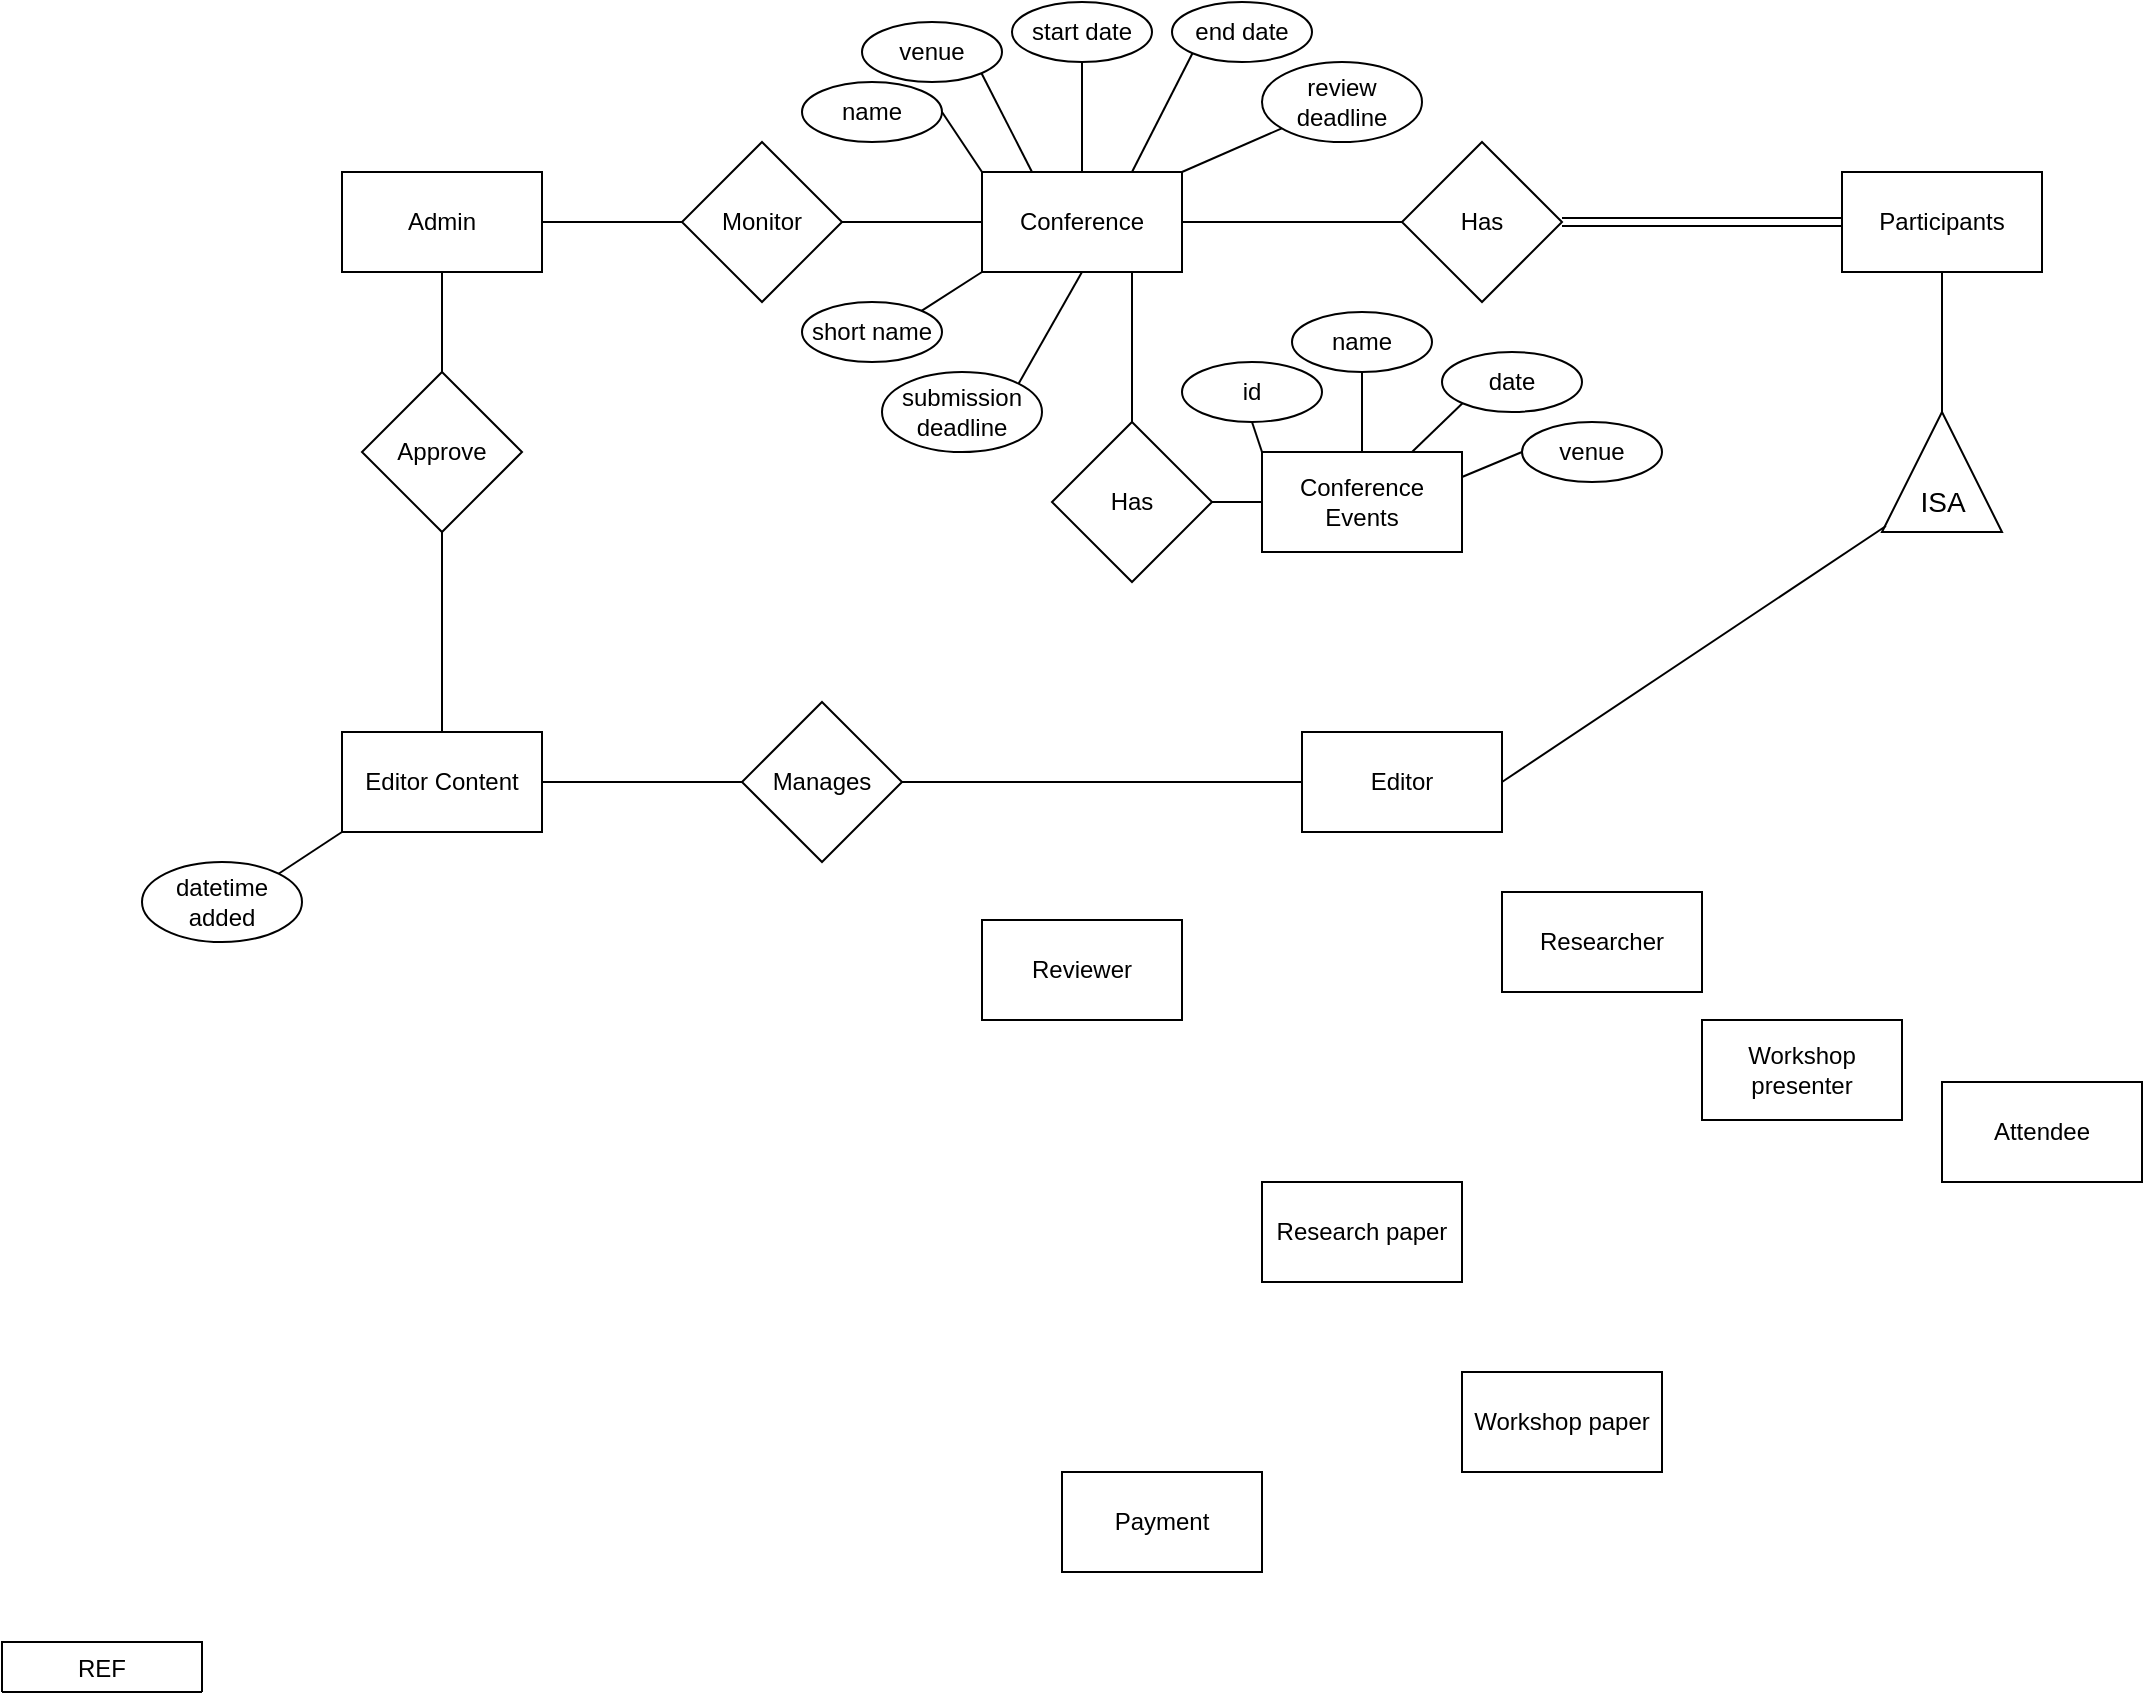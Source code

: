 <mxfile version="14.7.2" type="github">
  <diagram id="Xy-YRD0I97BFXgS-AllR" name="ER">
    <mxGraphModel dx="2062" dy="1154" grid="1" gridSize="10" guides="1" tooltips="1" connect="1" arrows="1" fold="1" page="1" pageScale="1" pageWidth="1169" pageHeight="827" math="0" shadow="0">
      <root>
        <mxCell id="0" />
        <mxCell id="1" parent="0" />
        <mxCell id="teGeM1OhoDAreC8bc_A--1" value="Participants" style="rounded=0;whiteSpace=wrap;html=1;" parent="1" vertex="1">
          <mxGeometry x="920" y="95" width="100" height="50" as="geometry" />
        </mxCell>
        <mxCell id="teGeM1OhoDAreC8bc_A--2" value="Research paper" style="rounded=0;whiteSpace=wrap;html=1;" parent="1" vertex="1">
          <mxGeometry x="630" y="600" width="100" height="50" as="geometry" />
        </mxCell>
        <mxCell id="teGeM1OhoDAreC8bc_A--3" value="Workshop paper" style="rounded=0;whiteSpace=wrap;html=1;" parent="1" vertex="1">
          <mxGeometry x="730" y="695" width="100" height="50" as="geometry" />
        </mxCell>
        <mxCell id="teGeM1OhoDAreC8bc_A--4" value="Reviewer" style="rounded=0;whiteSpace=wrap;html=1;" parent="1" vertex="1">
          <mxGeometry x="490" y="469" width="100" height="50" as="geometry" />
        </mxCell>
        <mxCell id="teGeM1OhoDAreC8bc_A--5" value="Conference" style="rounded=0;whiteSpace=wrap;html=1;" parent="1" vertex="1">
          <mxGeometry x="490" y="95" width="100" height="50" as="geometry" />
        </mxCell>
        <mxCell id="teGeM1OhoDAreC8bc_A--6" value="Admin" style="rounded=0;whiteSpace=wrap;html=1;" parent="1" vertex="1">
          <mxGeometry x="170" y="95" width="100" height="50" as="geometry" />
        </mxCell>
        <mxCell id="0rFZUuT9Uq02bBF6Id93-1" value="Researcher" style="rounded=0;whiteSpace=wrap;html=1;" vertex="1" parent="1">
          <mxGeometry x="750" y="455" width="100" height="50" as="geometry" />
        </mxCell>
        <mxCell id="0rFZUuT9Uq02bBF6Id93-2" value="Workshop presenter" style="rounded=0;whiteSpace=wrap;html=1;" vertex="1" parent="1">
          <mxGeometry x="850" y="519" width="100" height="50" as="geometry" />
        </mxCell>
        <mxCell id="0rFZUuT9Uq02bBF6Id93-3" value="" style="triangle;whiteSpace=wrap;html=1;rotation=-90;" vertex="1" parent="1">
          <mxGeometry x="940" y="215" width="60" height="60" as="geometry" />
        </mxCell>
        <mxCell id="0rFZUuT9Uq02bBF6Id93-4" value="&lt;font style=&quot;font-size: 14px&quot;&gt;ISA&lt;/font&gt;" style="text;html=1;align=center;verticalAlign=middle;resizable=0;points=[];autosize=1;strokeColor=none;" vertex="1" parent="1">
          <mxGeometry x="950" y="250" width="40" height="20" as="geometry" />
        </mxCell>
        <mxCell id="0rFZUuT9Uq02bBF6Id93-5" value="Attendee" style="rounded=0;whiteSpace=wrap;html=1;" vertex="1" parent="1">
          <mxGeometry x="970" y="550" width="100" height="50" as="geometry" />
        </mxCell>
        <mxCell id="0rFZUuT9Uq02bBF6Id93-6" value="Has" style="rhombus;whiteSpace=wrap;html=1;" vertex="1" parent="1">
          <mxGeometry x="700" y="80" width="80" height="80" as="geometry" />
        </mxCell>
        <mxCell id="0rFZUuT9Uq02bBF6Id93-7" value="" style="endArrow=none;html=1;exitX=1;exitY=0.5;exitDx=0;exitDy=0;entryX=0;entryY=0.5;entryDx=0;entryDy=0;" edge="1" parent="1" source="teGeM1OhoDAreC8bc_A--5" target="0rFZUuT9Uq02bBF6Id93-6">
          <mxGeometry width="50" height="50" relative="1" as="geometry">
            <mxPoint x="790" y="555" as="sourcePoint" />
            <mxPoint x="840" y="505" as="targetPoint" />
          </mxGeometry>
        </mxCell>
        <mxCell id="0rFZUuT9Uq02bBF6Id93-8" value="" style="endArrow=none;html=1;exitX=1;exitY=0.5;exitDx=0;exitDy=0;entryX=0;entryY=0.5;entryDx=0;entryDy=0;shape=link;" edge="1" parent="1" source="0rFZUuT9Uq02bBF6Id93-6" target="teGeM1OhoDAreC8bc_A--1">
          <mxGeometry width="50" height="50" relative="1" as="geometry">
            <mxPoint x="790" y="555" as="sourcePoint" />
            <mxPoint x="840" y="505" as="targetPoint" />
          </mxGeometry>
        </mxCell>
        <mxCell id="0rFZUuT9Uq02bBF6Id93-9" value="Editor Content" style="rounded=0;whiteSpace=wrap;html=1;" vertex="1" parent="1">
          <mxGeometry x="170" y="375" width="100" height="50" as="geometry" />
        </mxCell>
        <mxCell id="0rFZUuT9Uq02bBF6Id93-10" value="Approve" style="rhombus;whiteSpace=wrap;html=1;" vertex="1" parent="1">
          <mxGeometry x="180" y="195" width="80" height="80" as="geometry" />
        </mxCell>
        <mxCell id="0rFZUuT9Uq02bBF6Id93-11" value="" style="endArrow=none;html=1;exitX=0.5;exitY=1;exitDx=0;exitDy=0;entryX=0.5;entryY=0;entryDx=0;entryDy=0;" edge="1" parent="1" source="teGeM1OhoDAreC8bc_A--6" target="0rFZUuT9Uq02bBF6Id93-10">
          <mxGeometry width="50" height="50" relative="1" as="geometry">
            <mxPoint x="600" y="130" as="sourcePoint" />
            <mxPoint x="710" y="130" as="targetPoint" />
          </mxGeometry>
        </mxCell>
        <mxCell id="0rFZUuT9Uq02bBF6Id93-12" value="" style="endArrow=none;html=1;exitX=0.5;exitY=1;exitDx=0;exitDy=0;entryX=0.5;entryY=0;entryDx=0;entryDy=0;" edge="1" parent="1" source="0rFZUuT9Uq02bBF6Id93-10" target="0rFZUuT9Uq02bBF6Id93-9">
          <mxGeometry width="50" height="50" relative="1" as="geometry">
            <mxPoint x="600" y="85" as="sourcePoint" />
            <mxPoint x="710" y="85" as="targetPoint" />
          </mxGeometry>
        </mxCell>
        <mxCell id="0rFZUuT9Uq02bBF6Id93-13" value="Monitor" style="rhombus;whiteSpace=wrap;html=1;" vertex="1" parent="1">
          <mxGeometry x="340" y="80" width="80" height="80" as="geometry" />
        </mxCell>
        <mxCell id="0rFZUuT9Uq02bBF6Id93-14" value="" style="endArrow=none;html=1;exitX=1;exitY=0.5;exitDx=0;exitDy=0;entryX=0;entryY=0.5;entryDx=0;entryDy=0;" edge="1" parent="1" source="0rFZUuT9Uq02bBF6Id93-13" target="teGeM1OhoDAreC8bc_A--5">
          <mxGeometry width="50" height="50" relative="1" as="geometry">
            <mxPoint x="430" y="214" as="sourcePoint" />
            <mxPoint x="540" y="214" as="targetPoint" />
          </mxGeometry>
        </mxCell>
        <mxCell id="0rFZUuT9Uq02bBF6Id93-15" value="" style="endArrow=none;html=1;exitX=1;exitY=0.5;exitDx=0;exitDy=0;entryX=0;entryY=0.5;entryDx=0;entryDy=0;" edge="1" parent="1" source="teGeM1OhoDAreC8bc_A--6" target="0rFZUuT9Uq02bBF6Id93-13">
          <mxGeometry width="50" height="50" relative="1" as="geometry">
            <mxPoint x="430" y="130" as="sourcePoint" />
            <mxPoint x="500" y="130" as="targetPoint" />
          </mxGeometry>
        </mxCell>
        <mxCell id="0rFZUuT9Uq02bBF6Id93-16" value="Editor" style="rounded=0;whiteSpace=wrap;html=1;" vertex="1" parent="1">
          <mxGeometry x="650" y="375" width="100" height="50" as="geometry" />
        </mxCell>
        <mxCell id="0rFZUuT9Uq02bBF6Id93-18" value="Manages" style="rhombus;whiteSpace=wrap;html=1;rotation=0;" vertex="1" parent="1">
          <mxGeometry x="370" y="360" width="80" height="80" as="geometry" />
        </mxCell>
        <mxCell id="0rFZUuT9Uq02bBF6Id93-19" value="" style="endArrow=none;html=1;exitX=1;exitY=0.5;exitDx=0;exitDy=0;entryX=0;entryY=0.5;entryDx=0;entryDy=0;" edge="1" parent="1" source="0rFZUuT9Uq02bBF6Id93-9" target="0rFZUuT9Uq02bBF6Id93-18">
          <mxGeometry width="50" height="50" relative="1" as="geometry">
            <mxPoint x="280" y="140" as="sourcePoint" />
            <mxPoint x="350" y="140" as="targetPoint" />
          </mxGeometry>
        </mxCell>
        <mxCell id="0rFZUuT9Uq02bBF6Id93-20" value="" style="endArrow=none;html=1;exitX=1;exitY=0.5;exitDx=0;exitDy=0;entryX=0;entryY=0.5;entryDx=0;entryDy=0;" edge="1" parent="1" source="0rFZUuT9Uq02bBF6Id93-18" target="0rFZUuT9Uq02bBF6Id93-16">
          <mxGeometry width="50" height="50" relative="1" as="geometry">
            <mxPoint x="280" y="370" as="sourcePoint" />
            <mxPoint x="360" y="295" as="targetPoint" />
          </mxGeometry>
        </mxCell>
        <mxCell id="0rFZUuT9Uq02bBF6Id93-21" value="" style="endArrow=none;html=1;exitX=1;exitY=0.5;exitDx=0;exitDy=0;entryX=0.05;entryY=0.033;entryDx=0;entryDy=0;entryPerimeter=0;" edge="1" parent="1" source="0rFZUuT9Uq02bBF6Id93-16" target="0rFZUuT9Uq02bBF6Id93-3">
          <mxGeometry width="50" height="50" relative="1" as="geometry">
            <mxPoint x="434.641" y="230" as="sourcePoint" />
            <mxPoint x="500" y="200" as="targetPoint" />
          </mxGeometry>
        </mxCell>
        <mxCell id="0rFZUuT9Uq02bBF6Id93-22" value="" style="endArrow=none;html=1;exitX=1;exitY=0.5;exitDx=0;exitDy=0;entryX=0.5;entryY=1;entryDx=0;entryDy=0;" edge="1" parent="1" source="0rFZUuT9Uq02bBF6Id93-3" target="teGeM1OhoDAreC8bc_A--1">
          <mxGeometry width="50" height="50" relative="1" as="geometry">
            <mxPoint x="560" y="130" as="sourcePoint" />
            <mxPoint x="670" y="130" as="targetPoint" />
          </mxGeometry>
        </mxCell>
        <mxCell id="0rFZUuT9Uq02bBF6Id93-23" value="Payment" style="rounded=0;whiteSpace=wrap;html=1;" vertex="1" parent="1">
          <mxGeometry x="530" y="745" width="100" height="50" as="geometry" />
        </mxCell>
        <mxCell id="0rFZUuT9Uq02bBF6Id93-25" value="name" style="ellipse;whiteSpace=wrap;html=1;" vertex="1" parent="1">
          <mxGeometry x="400" y="50" width="70" height="30" as="geometry" />
        </mxCell>
        <mxCell id="0rFZUuT9Uq02bBF6Id93-26" value="venue" style="ellipse;whiteSpace=wrap;html=1;" vertex="1" parent="1">
          <mxGeometry x="430" y="20" width="70" height="30" as="geometry" />
        </mxCell>
        <mxCell id="0rFZUuT9Uq02bBF6Id93-27" value="start date" style="ellipse;whiteSpace=wrap;html=1;" vertex="1" parent="1">
          <mxGeometry x="505" y="10" width="70" height="30" as="geometry" />
        </mxCell>
        <mxCell id="0rFZUuT9Uq02bBF6Id93-28" value="end date" style="ellipse;whiteSpace=wrap;html=1;" vertex="1" parent="1">
          <mxGeometry x="585" y="10" width="70" height="30" as="geometry" />
        </mxCell>
        <mxCell id="0rFZUuT9Uq02bBF6Id93-29" value="short name" style="ellipse;whiteSpace=wrap;html=1;" vertex="1" parent="1">
          <mxGeometry x="400" y="160" width="70" height="30" as="geometry" />
        </mxCell>
        <mxCell id="0rFZUuT9Uq02bBF6Id93-30" value="submission&lt;br&gt;deadline" style="ellipse;whiteSpace=wrap;html=1;" vertex="1" parent="1">
          <mxGeometry x="440" y="195" width="80" height="40" as="geometry" />
        </mxCell>
        <mxCell id="0rFZUuT9Uq02bBF6Id93-31" value="review&lt;br&gt;deadline" style="ellipse;whiteSpace=wrap;html=1;" vertex="1" parent="1">
          <mxGeometry x="630" y="40" width="80" height="40" as="geometry" />
        </mxCell>
        <mxCell id="0rFZUuT9Uq02bBF6Id93-32" value="" style="endArrow=none;html=1;exitX=1;exitY=0;exitDx=0;exitDy=0;" edge="1" parent="1" source="teGeM1OhoDAreC8bc_A--5" target="0rFZUuT9Uq02bBF6Id93-31">
          <mxGeometry width="50" height="50" relative="1" as="geometry">
            <mxPoint x="600" y="130" as="sourcePoint" />
            <mxPoint x="710" y="130" as="targetPoint" />
          </mxGeometry>
        </mxCell>
        <mxCell id="0rFZUuT9Uq02bBF6Id93-33" value="" style="endArrow=none;html=1;exitX=0.5;exitY=1;exitDx=0;exitDy=0;entryX=1;entryY=0;entryDx=0;entryDy=0;" edge="1" parent="1" source="teGeM1OhoDAreC8bc_A--5" target="0rFZUuT9Uq02bBF6Id93-30">
          <mxGeometry width="50" height="50" relative="1" as="geometry">
            <mxPoint x="600" y="155" as="sourcePoint" />
            <mxPoint x="620.154" y="172.635" as="targetPoint" />
          </mxGeometry>
        </mxCell>
        <mxCell id="0rFZUuT9Uq02bBF6Id93-34" value="" style="endArrow=none;html=1;exitX=0;exitY=1;exitDx=0;exitDy=0;entryX=1;entryY=0;entryDx=0;entryDy=0;" edge="1" parent="1" source="teGeM1OhoDAreC8bc_A--5" target="0rFZUuT9Uq02bBF6Id93-29">
          <mxGeometry width="50" height="50" relative="1" as="geometry">
            <mxPoint x="550" y="155" as="sourcePoint" />
            <mxPoint x="545" y="200" as="targetPoint" />
          </mxGeometry>
        </mxCell>
        <mxCell id="0rFZUuT9Uq02bBF6Id93-35" value="" style="endArrow=none;html=1;exitX=0;exitY=0;exitDx=0;exitDy=0;entryX=1;entryY=0.5;entryDx=0;entryDy=0;" edge="1" parent="1" source="teGeM1OhoDAreC8bc_A--5" target="0rFZUuT9Uq02bBF6Id93-25">
          <mxGeometry width="50" height="50" relative="1" as="geometry">
            <mxPoint x="500" y="155" as="sourcePoint" />
            <mxPoint x="469.749" y="174.393" as="targetPoint" />
          </mxGeometry>
        </mxCell>
        <mxCell id="0rFZUuT9Uq02bBF6Id93-36" value="" style="endArrow=none;html=1;exitX=0.25;exitY=0;exitDx=0;exitDy=0;entryX=1;entryY=1;entryDx=0;entryDy=0;" edge="1" parent="1" source="teGeM1OhoDAreC8bc_A--5" target="0rFZUuT9Uq02bBF6Id93-26">
          <mxGeometry width="50" height="50" relative="1" as="geometry">
            <mxPoint x="500" y="105" as="sourcePoint" />
            <mxPoint x="480" y="75" as="targetPoint" />
          </mxGeometry>
        </mxCell>
        <mxCell id="0rFZUuT9Uq02bBF6Id93-37" value="" style="endArrow=none;html=1;exitX=0.5;exitY=0;exitDx=0;exitDy=0;entryX=0.5;entryY=1;entryDx=0;entryDy=0;" edge="1" parent="1" source="teGeM1OhoDAreC8bc_A--5" target="0rFZUuT9Uq02bBF6Id93-27">
          <mxGeometry width="50" height="50" relative="1" as="geometry">
            <mxPoint x="525" y="105" as="sourcePoint" />
            <mxPoint x="499.749" y="55.607" as="targetPoint" />
          </mxGeometry>
        </mxCell>
        <mxCell id="0rFZUuT9Uq02bBF6Id93-38" value="" style="endArrow=none;html=1;exitX=0.75;exitY=0;exitDx=0;exitDy=0;entryX=0;entryY=1;entryDx=0;entryDy=0;" edge="1" parent="1" source="teGeM1OhoDAreC8bc_A--5" target="0rFZUuT9Uq02bBF6Id93-28">
          <mxGeometry width="50" height="50" relative="1" as="geometry">
            <mxPoint x="550" y="105" as="sourcePoint" />
            <mxPoint x="545" y="50" as="targetPoint" />
          </mxGeometry>
        </mxCell>
        <mxCell id="0rFZUuT9Uq02bBF6Id93-39" value="datetime&lt;br&gt;added" style="ellipse;whiteSpace=wrap;html=1;" vertex="1" parent="1">
          <mxGeometry x="70" y="440" width="80" height="40" as="geometry" />
        </mxCell>
        <mxCell id="0rFZUuT9Uq02bBF6Id93-40" value="" style="endArrow=none;html=1;exitX=0;exitY=1;exitDx=0;exitDy=0;entryX=1;entryY=0;entryDx=0;entryDy=0;" edge="1" parent="1" source="0rFZUuT9Uq02bBF6Id93-9" target="0rFZUuT9Uq02bBF6Id93-39">
          <mxGeometry width="50" height="50" relative="1" as="geometry">
            <mxPoint x="500" y="210" as="sourcePoint" />
            <mxPoint x="469.749" y="229.393" as="targetPoint" />
          </mxGeometry>
        </mxCell>
        <mxCell id="0rFZUuT9Uq02bBF6Id93-41" value="Conference Events" style="rounded=0;whiteSpace=wrap;html=1;" vertex="1" parent="1">
          <mxGeometry x="630" y="235" width="100" height="50" as="geometry" />
        </mxCell>
        <mxCell id="0rFZUuT9Uq02bBF6Id93-42" value="Has" style="rhombus;whiteSpace=wrap;html=1;" vertex="1" parent="1">
          <mxGeometry x="525" y="220" width="80" height="80" as="geometry" />
        </mxCell>
        <mxCell id="0rFZUuT9Uq02bBF6Id93-43" value="" style="endArrow=none;html=1;exitX=0.75;exitY=1;exitDx=0;exitDy=0;entryX=0.5;entryY=0;entryDx=0;entryDy=0;" edge="1" parent="1" source="teGeM1OhoDAreC8bc_A--5" target="0rFZUuT9Uq02bBF6Id93-42">
          <mxGeometry width="50" height="50" relative="1" as="geometry">
            <mxPoint x="600" y="130" as="sourcePoint" />
            <mxPoint x="710" y="130" as="targetPoint" />
          </mxGeometry>
        </mxCell>
        <mxCell id="0rFZUuT9Uq02bBF6Id93-44" value="" style="endArrow=none;html=1;exitX=0;exitY=0.5;exitDx=0;exitDy=0;entryX=1;entryY=0.5;entryDx=0;entryDy=0;" edge="1" parent="1" source="0rFZUuT9Uq02bBF6Id93-41" target="0rFZUuT9Uq02bBF6Id93-42">
          <mxGeometry width="50" height="50" relative="1" as="geometry">
            <mxPoint x="600" y="130" as="sourcePoint" />
            <mxPoint x="710" y="130" as="targetPoint" />
          </mxGeometry>
        </mxCell>
        <mxCell id="0rFZUuT9Uq02bBF6Id93-48" value="id" style="ellipse;whiteSpace=wrap;html=1;" vertex="1" parent="1">
          <mxGeometry x="590" y="190" width="70" height="30" as="geometry" />
        </mxCell>
        <mxCell id="0rFZUuT9Uq02bBF6Id93-49" value="" style="endArrow=none;html=1;exitX=0.5;exitY=1;exitDx=0;exitDy=0;entryX=0;entryY=0;entryDx=0;entryDy=0;" edge="1" parent="1" source="0rFZUuT9Uq02bBF6Id93-48" target="0rFZUuT9Uq02bBF6Id93-41">
          <mxGeometry width="50" height="50" relative="1" as="geometry">
            <mxPoint x="600" y="105" as="sourcePoint" />
            <mxPoint x="648.525" y="66.873" as="targetPoint" />
          </mxGeometry>
        </mxCell>
        <mxCell id="0rFZUuT9Uq02bBF6Id93-51" value="name" style="ellipse;whiteSpace=wrap;html=1;" vertex="1" parent="1">
          <mxGeometry x="645" y="165" width="70" height="30" as="geometry" />
        </mxCell>
        <mxCell id="0rFZUuT9Uq02bBF6Id93-52" value="" style="endArrow=none;html=1;exitX=0.5;exitY=0;exitDx=0;exitDy=0;entryX=0.5;entryY=1;entryDx=0;entryDy=0;" edge="1" parent="1" source="0rFZUuT9Uq02bBF6Id93-41" target="0rFZUuT9Uq02bBF6Id93-51">
          <mxGeometry width="50" height="50" relative="1" as="geometry">
            <mxPoint x="600" y="105" as="sourcePoint" />
            <mxPoint x="648.525" y="66.873" as="targetPoint" />
          </mxGeometry>
        </mxCell>
        <mxCell id="0rFZUuT9Uq02bBF6Id93-53" value="date" style="ellipse;whiteSpace=wrap;html=1;" vertex="1" parent="1">
          <mxGeometry x="720" y="185" width="70" height="30" as="geometry" />
        </mxCell>
        <mxCell id="0rFZUuT9Uq02bBF6Id93-54" value="venue" style="ellipse;whiteSpace=wrap;html=1;" vertex="1" parent="1">
          <mxGeometry x="760" y="220" width="70" height="30" as="geometry" />
        </mxCell>
        <mxCell id="0rFZUuT9Uq02bBF6Id93-55" value="" style="endArrow=none;html=1;entryX=0;entryY=1;entryDx=0;entryDy=0;exitX=0.75;exitY=0;exitDx=0;exitDy=0;" edge="1" parent="1" source="0rFZUuT9Uq02bBF6Id93-41" target="0rFZUuT9Uq02bBF6Id93-53">
          <mxGeometry width="50" height="50" relative="1" as="geometry">
            <mxPoint x="700" y="220" as="sourcePoint" />
            <mxPoint x="690" y="205" as="targetPoint" />
          </mxGeometry>
        </mxCell>
        <mxCell id="0rFZUuT9Uq02bBF6Id93-56" value="" style="endArrow=none;html=1;entryX=0;entryY=0.5;entryDx=0;entryDy=0;exitX=1;exitY=0.25;exitDx=0;exitDy=0;" edge="1" parent="1" source="0rFZUuT9Uq02bBF6Id93-41" target="0rFZUuT9Uq02bBF6Id93-54">
          <mxGeometry width="50" height="50" relative="1" as="geometry">
            <mxPoint x="750" y="260" as="sourcePoint" />
            <mxPoint x="740.251" y="220.607" as="targetPoint" />
          </mxGeometry>
        </mxCell>
        <mxCell id="0rFZUuT9Uq02bBF6Id93-58" value="REF" style="swimlane;fontStyle=0;childLayout=stackLayout;horizontal=1;startSize=26;horizontalStack=0;resizeParent=1;resizeParentMax=0;resizeLast=0;collapsible=1;marginBottom=0;" vertex="1" collapsed="1" parent="1">
          <mxGeometry y="830" width="100" height="25" as="geometry">
            <mxRectangle y="830" width="350" height="130" as="alternateBounds" />
          </mxGeometry>
        </mxCell>
        <mxCell id="0rFZUuT9Uq02bBF6Id93-59" value="http://projects.illc.uva.nl/conceivability/Events/" style="text;strokeColor=none;fillColor=none;align=left;verticalAlign=top;spacingLeft=4;spacingRight=4;overflow=hidden;rotatable=0;points=[[0,0.5],[1,0.5]];portConstraint=eastwest;" vertex="1" parent="0rFZUuT9Uq02bBF6Id93-58">
          <mxGeometry y="25" width="100" height="26" as="geometry" />
        </mxCell>
        <mxCell id="0rFZUuT9Uq02bBF6Id93-60" value="https://dl.acm.org/conference/icse" style="text;strokeColor=none;fillColor=none;align=left;verticalAlign=top;spacingLeft=4;spacingRight=4;overflow=hidden;rotatable=0;points=[[0,0.5],[1,0.5]];portConstraint=eastwest;" vertex="1" parent="0rFZUuT9Uq02bBF6Id93-58">
          <mxGeometry y="51" width="100" height="26" as="geometry" />
        </mxCell>
        <mxCell id="0rFZUuT9Uq02bBF6Id93-61" value="Item 3" style="text;strokeColor=none;fillColor=none;align=left;verticalAlign=top;spacingLeft=4;spacingRight=4;overflow=hidden;rotatable=0;points=[[0,0.5],[1,0.5]];portConstraint=eastwest;" vertex="1" parent="0rFZUuT9Uq02bBF6Id93-58">
          <mxGeometry y="77" width="100" height="26" as="geometry" />
        </mxCell>
        <mxCell id="0rFZUuT9Uq02bBF6Id93-62" value="Item 4" style="text;strokeColor=none;fillColor=none;align=left;verticalAlign=top;spacingLeft=4;spacingRight=4;overflow=hidden;rotatable=0;points=[[0,0.5],[1,0.5]];portConstraint=eastwest;" vertex="1" parent="0rFZUuT9Uq02bBF6Id93-58">
          <mxGeometry y="103" width="100" height="26" as="geometry" />
        </mxCell>
      </root>
    </mxGraphModel>
  </diagram>
</mxfile>
